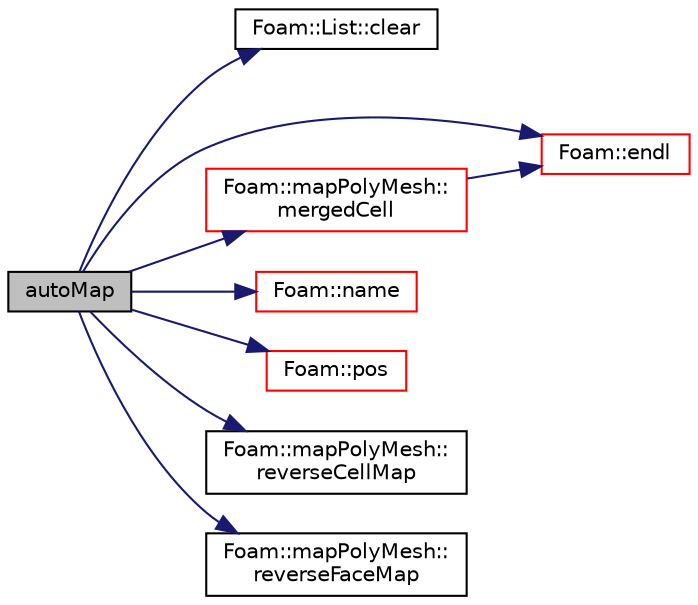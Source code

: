 digraph "autoMap"
{
  bgcolor="transparent";
  edge [fontname="Helvetica",fontsize="10",labelfontname="Helvetica",labelfontsize="10"];
  node [fontname="Helvetica",fontsize="10",shape=record];
  rankdir="LR";
  Node1 [label="autoMap",height=0.2,width=0.4,color="black", fillcolor="grey75", style="filled", fontcolor="black"];
  Node1 -> Node2 [color="midnightblue",fontsize="10",style="solid",fontname="Helvetica"];
  Node2 [label="Foam::List::clear",height=0.2,width=0.4,color="black",URL="$a01364.html#ac8bb3912a3ce86b15842e79d0b421204",tooltip="Clear the list, i.e. set size to zero. "];
  Node1 -> Node3 [color="midnightblue",fontsize="10",style="solid",fontname="Helvetica"];
  Node3 [label="Foam::endl",height=0.2,width=0.4,color="red",URL="$a10725.html#a2db8fe02a0d3909e9351bb4275b23ce4",tooltip="Add newline and flush stream. "];
  Node1 -> Node4 [color="midnightblue",fontsize="10",style="solid",fontname="Helvetica"];
  Node4 [label="Foam::mapPolyMesh::\lmergedCell",height=0.2,width=0.4,color="red",URL="$a01431.html#a8ccec90b43e6cd182d1185e05cf70377",tooltip="If cell is removed return cell (on new mesh) it merged into. "];
  Node4 -> Node3 [color="midnightblue",fontsize="10",style="solid",fontname="Helvetica"];
  Node1 -> Node5 [color="midnightblue",fontsize="10",style="solid",fontname="Helvetica"];
  Node5 [label="Foam::name",height=0.2,width=0.4,color="red",URL="$a10725.html#adcb0df2bd4953cb6bb390272d8263c3a",tooltip="Return a string representation of a complex. "];
  Node1 -> Node6 [color="midnightblue",fontsize="10",style="solid",fontname="Helvetica"];
  Node6 [label="Foam::pos",height=0.2,width=0.4,color="red",URL="$a10725.html#a09a190b59f3d01b258bca0fa964a6212"];
  Node1 -> Node7 [color="midnightblue",fontsize="10",style="solid",fontname="Helvetica"];
  Node7 [label="Foam::mapPolyMesh::\lreverseCellMap",height=0.2,width=0.4,color="black",URL="$a01431.html#a8a6b8133ecc052e64b425643f3fe0082",tooltip="Reverse cell map. "];
  Node1 -> Node8 [color="midnightblue",fontsize="10",style="solid",fontname="Helvetica"];
  Node8 [label="Foam::mapPolyMesh::\lreverseFaceMap",height=0.2,width=0.4,color="black",URL="$a01431.html#a58d8d04b8651eb9e33156c7d7f2dcb74",tooltip="Reverse face map. "];
}

